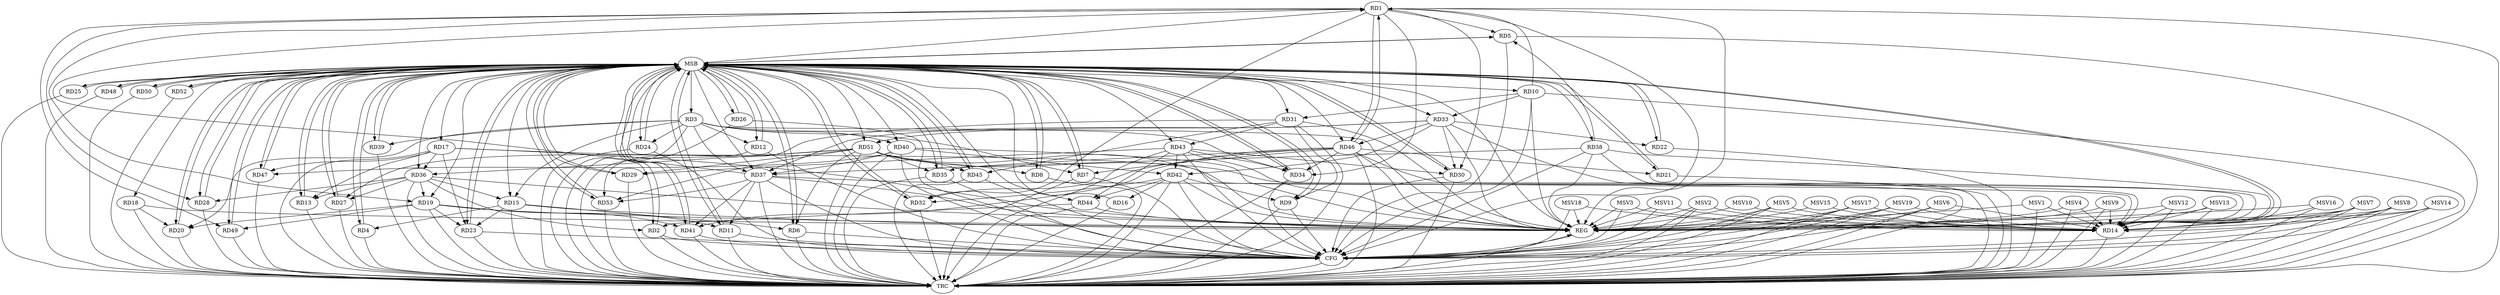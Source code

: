 strict digraph G {
  RD1 [ label="RD1" ];
  RD2 [ label="RD2" ];
  RD3 [ label="RD3" ];
  RD4 [ label="RD4" ];
  RD5 [ label="RD5" ];
  RD6 [ label="RD6" ];
  RD7 [ label="RD7" ];
  RD8 [ label="RD8" ];
  RD9 [ label="RD9" ];
  RD10 [ label="RD10" ];
  RD11 [ label="RD11" ];
  RD12 [ label="RD12" ];
  RD13 [ label="RD13" ];
  RD14 [ label="RD14" ];
  RD15 [ label="RD15" ];
  RD16 [ label="RD16" ];
  RD17 [ label="RD17" ];
  RD18 [ label="RD18" ];
  RD19 [ label="RD19" ];
  RD20 [ label="RD20" ];
  RD21 [ label="RD21" ];
  RD22 [ label="RD22" ];
  RD23 [ label="RD23" ];
  RD24 [ label="RD24" ];
  RD25 [ label="RD25" ];
  RD26 [ label="RD26" ];
  RD27 [ label="RD27" ];
  RD28 [ label="RD28" ];
  RD29 [ label="RD29" ];
  RD30 [ label="RD30" ];
  RD31 [ label="RD31" ];
  RD32 [ label="RD32" ];
  RD33 [ label="RD33" ];
  RD34 [ label="RD34" ];
  RD35 [ label="RD35" ];
  RD36 [ label="RD36" ];
  RD37 [ label="RD37" ];
  RD38 [ label="RD38" ];
  RD39 [ label="RD39" ];
  RD40 [ label="RD40" ];
  RD41 [ label="RD41" ];
  RD42 [ label="RD42" ];
  RD43 [ label="RD43" ];
  RD44 [ label="RD44" ];
  RD45 [ label="RD45" ];
  RD46 [ label="RD46" ];
  RD47 [ label="RD47" ];
  RD48 [ label="RD48" ];
  RD49 [ label="RD49" ];
  RD50 [ label="RD50" ];
  RD51 [ label="RD51" ];
  RD52 [ label="RD52" ];
  RD53 [ label="RD53" ];
  REG [ label="REG" ];
  MSB [ label="MSB" ];
  CFG [ label="CFG" ];
  TRC [ label="TRC" ];
  MSV1 [ label="MSV1" ];
  MSV2 [ label="MSV2" ];
  MSV3 [ label="MSV3" ];
  MSV4 [ label="MSV4" ];
  MSV5 [ label="MSV5" ];
  MSV6 [ label="MSV6" ];
  MSV7 [ label="MSV7" ];
  MSV8 [ label="MSV8" ];
  MSV9 [ label="MSV9" ];
  MSV10 [ label="MSV10" ];
  MSV11 [ label="MSV11" ];
  MSV12 [ label="MSV12" ];
  MSV13 [ label="MSV13" ];
  MSV14 [ label="MSV14" ];
  MSV15 [ label="MSV15" ];
  MSV16 [ label="MSV16" ];
  MSV17 [ label="MSV17" ];
  MSV18 [ label="MSV18" ];
  MSV19 [ label="MSV19" ];
  RD1 -> RD5;
  RD10 -> RD1;
  RD1 -> RD19;
  RD1 -> RD28;
  RD1 -> RD30;
  RD1 -> RD32;
  RD1 -> RD34;
  RD37 -> RD1;
  RD1 -> RD46;
  RD46 -> RD1;
  RD1 -> RD49;
  RD36 -> RD2;
  RD44 -> RD2;
  RD3 -> RD7;
  RD3 -> RD12;
  RD3 -> RD15;
  RD3 -> RD20;
  RD3 -> RD24;
  RD3 -> RD34;
  RD3 -> RD37;
  RD3 -> RD39;
  RD3 -> RD40;
  RD15 -> RD4;
  RD38 -> RD5;
  RD15 -> RD6;
  RD51 -> RD6;
  RD46 -> RD7;
  RD51 -> RD8;
  RD31 -> RD9;
  RD42 -> RD9;
  RD10 -> RD31;
  RD10 -> RD33;
  RD19 -> RD11;
  RD37 -> RD11;
  RD17 -> RD13;
  RD36 -> RD13;
  RD17 -> RD14;
  RD37 -> RD14;
  RD38 -> RD14;
  RD46 -> RD14;
  RD51 -> RD14;
  RD15 -> RD23;
  RD36 -> RD15;
  RD42 -> RD16;
  RD17 -> RD23;
  RD17 -> RD36;
  RD17 -> RD47;
  RD18 -> RD20;
  RD19 -> RD20;
  RD19 -> RD23;
  RD36 -> RD19;
  RD19 -> RD41;
  RD19 -> RD49;
  RD46 -> RD21;
  RD33 -> RD22;
  RD36 -> RD27;
  RD51 -> RD27;
  RD36 -> RD28;
  RD43 -> RD29;
  RD51 -> RD29;
  RD33 -> RD30;
  RD43 -> RD30;
  RD31 -> RD43;
  RD31 -> RD45;
  RD31 -> RD53;
  RD42 -> RD32;
  RD46 -> RD32;
  RD33 -> RD37;
  RD33 -> RD42;
  RD33 -> RD46;
  RD33 -> RD51;
  RD43 -> RD34;
  RD46 -> RD34;
  RD46 -> RD35;
  RD51 -> RD35;
  RD51 -> RD36;
  RD38 -> RD37;
  RD40 -> RD37;
  RD37 -> RD41;
  RD37 -> RD53;
  RD40 -> RD42;
  RD40 -> RD47;
  RD46 -> RD41;
  RD43 -> RD42;
  RD42 -> RD44;
  RD43 -> RD44;
  RD51 -> RD45;
  RD51 -> RD53;
  RD1 -> REG;
  RD3 -> REG;
  RD10 -> REG;
  RD15 -> REG;
  RD17 -> REG;
  RD18 -> REG;
  RD19 -> REG;
  RD31 -> REG;
  RD33 -> REG;
  RD36 -> REG;
  RD37 -> REG;
  RD38 -> REG;
  RD40 -> REG;
  RD42 -> REG;
  RD43 -> REG;
  RD44 -> REG;
  RD46 -> REG;
  RD51 -> REG;
  RD2 -> MSB;
  MSB -> RD24;
  MSB -> RD25;
  MSB -> RD32;
  MSB -> RD36;
  MSB -> RD45;
  MSB -> REG;
  RD4 -> MSB;
  MSB -> RD2;
  MSB -> RD6;
  MSB -> RD15;
  MSB -> RD40;
  MSB -> RD46;
  RD5 -> MSB;
  MSB -> RD11;
  MSB -> RD14;
  MSB -> RD22;
  MSB -> RD28;
  MSB -> RD31;
  MSB -> RD43;
  MSB -> RD49;
  MSB -> RD50;
  RD6 -> MSB;
  MSB -> RD30;
  MSB -> RD41;
  RD7 -> MSB;
  MSB -> RD1;
  MSB -> RD27;
  RD8 -> MSB;
  MSB -> RD7;
  RD9 -> MSB;
  MSB -> RD13;
  MSB -> RD35;
  RD11 -> MSB;
  MSB -> RD34;
  MSB -> RD51;
  RD12 -> MSB;
  MSB -> RD47;
  RD13 -> MSB;
  MSB -> RD18;
  RD14 -> MSB;
  MSB -> RD9;
  MSB -> RD48;
  MSB -> RD53;
  RD16 -> MSB;
  MSB -> RD8;
  MSB -> RD19;
  MSB -> RD23;
  MSB -> RD52;
  RD20 -> MSB;
  MSB -> RD12;
  MSB -> RD26;
  RD21 -> MSB;
  MSB -> RD37;
  MSB -> RD44;
  RD22 -> MSB;
  MSB -> RD5;
  RD23 -> MSB;
  MSB -> RD4;
  RD24 -> MSB;
  RD25 -> MSB;
  MSB -> RD39;
  RD26 -> MSB;
  MSB -> RD29;
  MSB -> RD33;
  RD27 -> MSB;
  MSB -> RD10;
  RD28 -> MSB;
  MSB -> RD17;
  RD29 -> MSB;
  RD30 -> MSB;
  MSB -> RD21;
  RD32 -> MSB;
  RD34 -> MSB;
  RD35 -> MSB;
  RD39 -> MSB;
  RD41 -> MSB;
  RD45 -> MSB;
  RD47 -> MSB;
  RD48 -> MSB;
  RD49 -> MSB;
  RD50 -> MSB;
  MSB -> RD3;
  MSB -> RD20;
  RD52 -> MSB;
  RD53 -> MSB;
  MSB -> RD38;
  RD2 -> CFG;
  RD9 -> CFG;
  RD34 -> CFG;
  RD40 -> CFG;
  RD45 -> CFG;
  RD1 -> CFG;
  RD23 -> CFG;
  RD11 -> CFG;
  RD43 -> CFG;
  RD7 -> CFG;
  RD42 -> CFG;
  RD26 -> CFG;
  RD37 -> CFG;
  RD38 -> CFG;
  RD24 -> CFG;
  RD6 -> CFG;
  RD5 -> CFG;
  RD35 -> CFG;
  RD41 -> CFG;
  RD12 -> CFG;
  RD30 -> CFG;
  RD10 -> CFG;
  REG -> CFG;
  RD1 -> TRC;
  RD2 -> TRC;
  RD3 -> TRC;
  RD4 -> TRC;
  RD5 -> TRC;
  RD6 -> TRC;
  RD7 -> TRC;
  RD8 -> TRC;
  RD9 -> TRC;
  RD10 -> TRC;
  RD11 -> TRC;
  RD12 -> TRC;
  RD13 -> TRC;
  RD14 -> TRC;
  RD15 -> TRC;
  RD16 -> TRC;
  RD17 -> TRC;
  RD18 -> TRC;
  RD19 -> TRC;
  RD20 -> TRC;
  RD21 -> TRC;
  RD22 -> TRC;
  RD23 -> TRC;
  RD24 -> TRC;
  RD25 -> TRC;
  RD26 -> TRC;
  RD27 -> TRC;
  RD28 -> TRC;
  RD29 -> TRC;
  RD30 -> TRC;
  RD31 -> TRC;
  RD32 -> TRC;
  RD33 -> TRC;
  RD34 -> TRC;
  RD35 -> TRC;
  RD36 -> TRC;
  RD37 -> TRC;
  RD38 -> TRC;
  RD39 -> TRC;
  RD40 -> TRC;
  RD41 -> TRC;
  RD42 -> TRC;
  RD43 -> TRC;
  RD44 -> TRC;
  RD45 -> TRC;
  RD46 -> TRC;
  RD47 -> TRC;
  RD48 -> TRC;
  RD49 -> TRC;
  RD50 -> TRC;
  RD51 -> TRC;
  RD52 -> TRC;
  RD53 -> TRC;
  CFG -> TRC;
  TRC -> REG;
  MSV1 -> RD14;
  MSV1 -> REG;
  MSV1 -> TRC;
  MSV2 -> RD14;
  MSV3 -> RD14;
  MSV4 -> RD14;
  MSV5 -> RD14;
  MSV6 -> RD14;
  MSV2 -> REG;
  MSV2 -> TRC;
  MSV2 -> CFG;
  MSV3 -> REG;
  MSV3 -> CFG;
  MSV4 -> REG;
  MSV4 -> TRC;
  MSV5 -> REG;
  MSV5 -> TRC;
  MSV5 -> CFG;
  MSV6 -> REG;
  MSV6 -> TRC;
  MSV6 -> CFG;
  MSV7 -> RD14;
  MSV8 -> RD14;
  MSV7 -> REG;
  MSV7 -> TRC;
  MSV7 -> CFG;
  MSV8 -> REG;
  MSV8 -> TRC;
  MSV8 -> CFG;
  MSV9 -> RD14;
  MSV9 -> REG;
  MSV9 -> TRC;
  MSV10 -> RD14;
  MSV11 -> RD14;
  MSV12 -> RD14;
  MSV13 -> RD14;
  MSV14 -> RD14;
  MSV10 -> REG;
  MSV11 -> REG;
  MSV11 -> CFG;
  MSV12 -> REG;
  MSV12 -> TRC;
  MSV13 -> REG;
  MSV13 -> TRC;
  MSV14 -> REG;
  MSV14 -> TRC;
  MSV14 -> CFG;
  MSV15 -> RD14;
  MSV15 -> REG;
  MSV16 -> RD14;
  MSV16 -> REG;
  MSV16 -> TRC;
  MSV17 -> RD14;
  MSV18 -> RD14;
  MSV19 -> RD14;
  MSV17 -> REG;
  MSV17 -> TRC;
  MSV17 -> CFG;
  MSV18 -> REG;
  MSV18 -> CFG;
  MSV19 -> REG;
  MSV19 -> TRC;
  MSV19 -> CFG;
}
